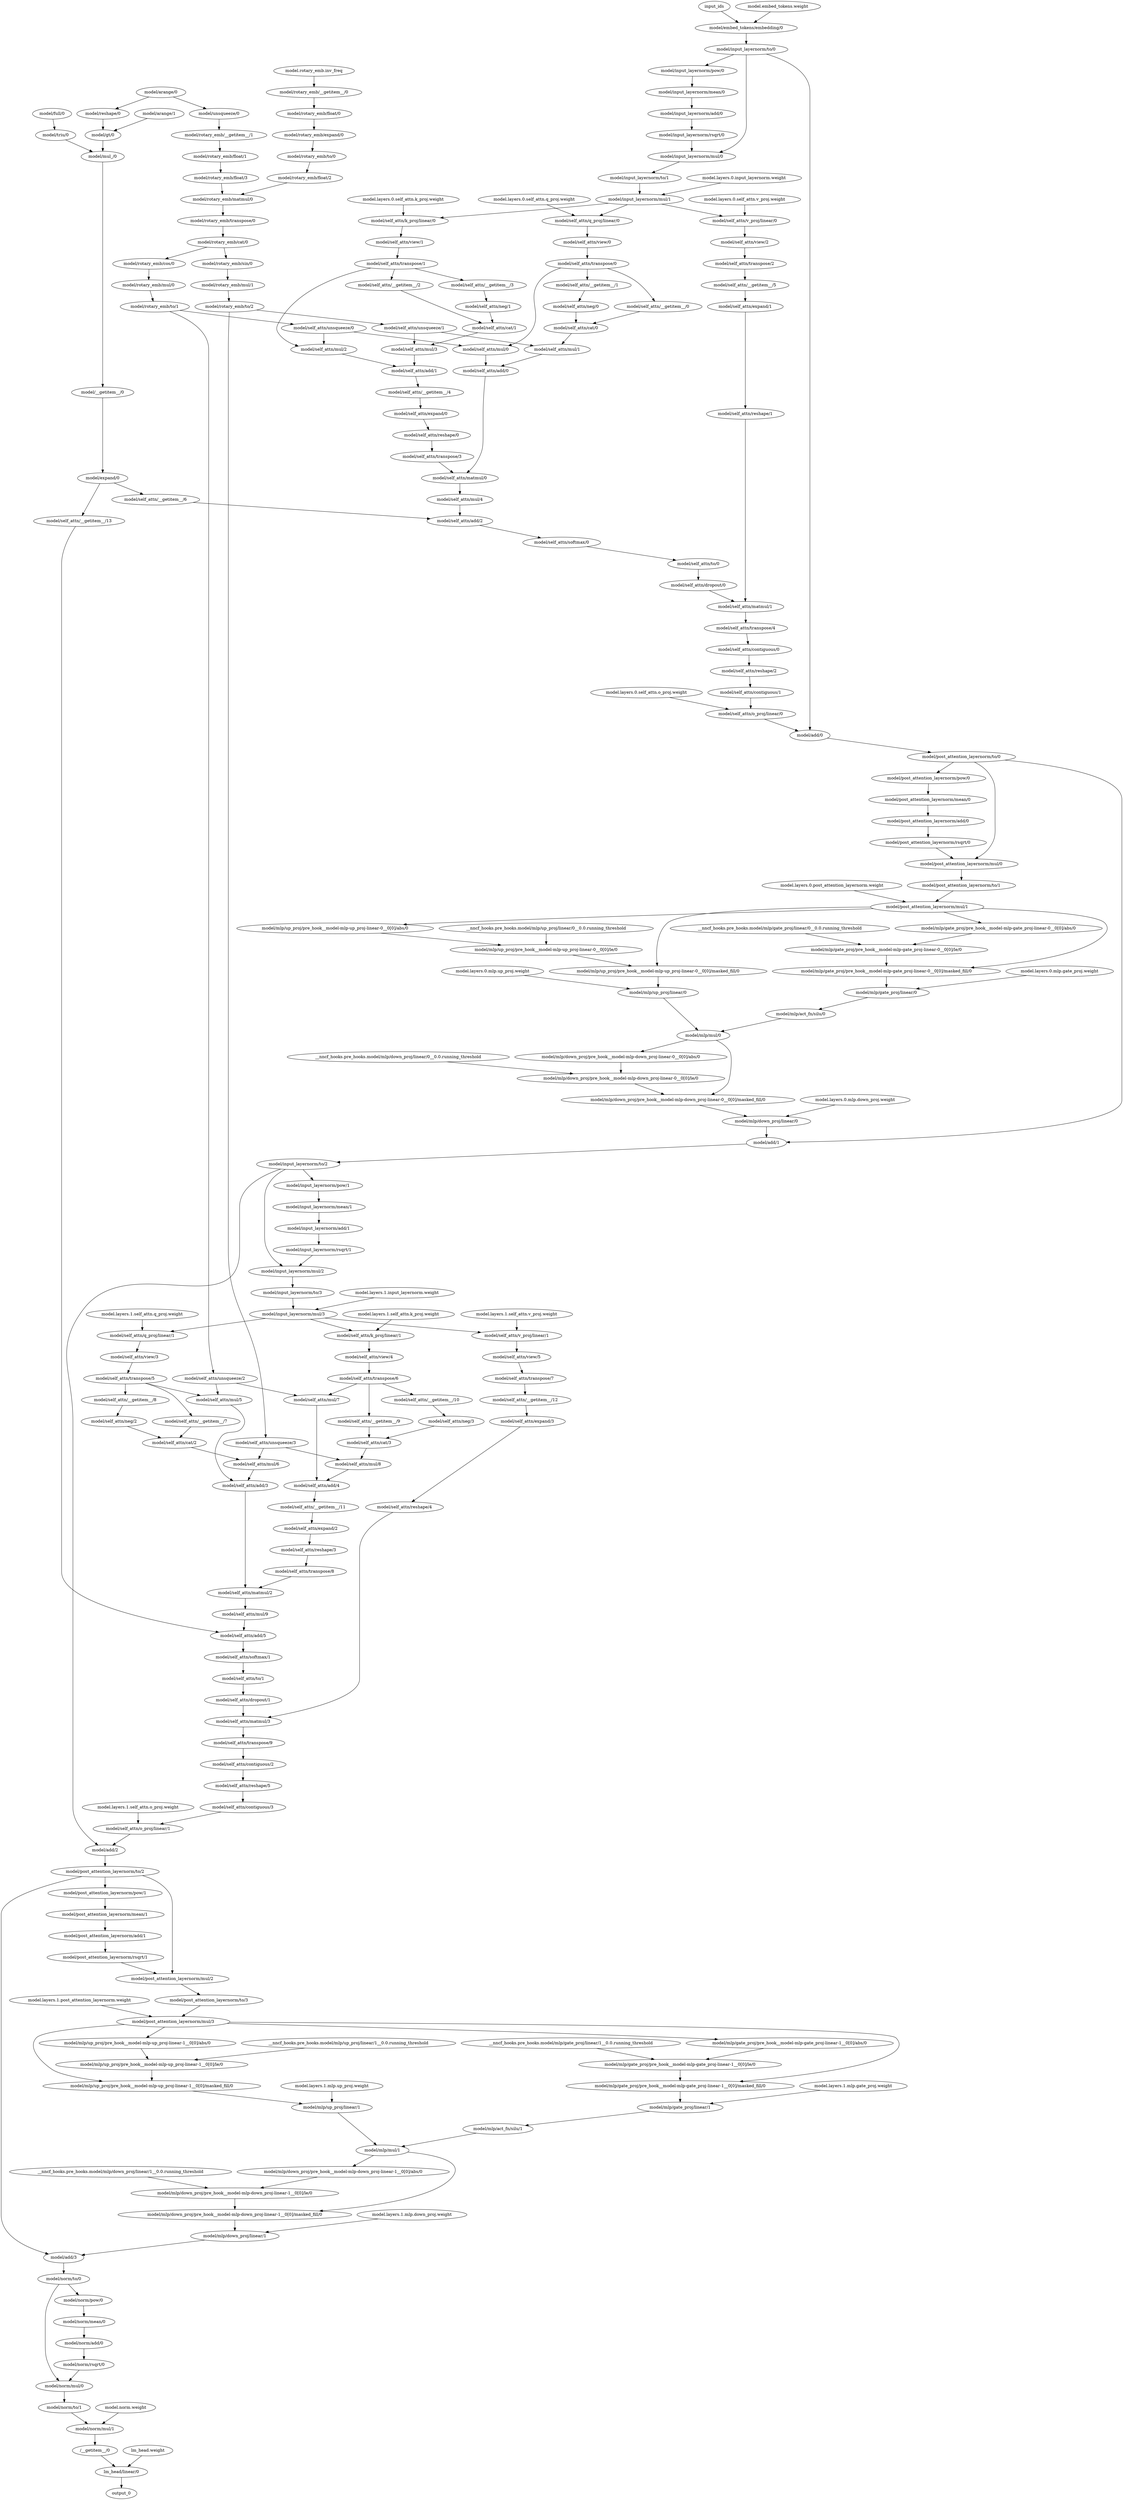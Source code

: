 strict digraph {
input_ids [id=0, type="nncf_model_input", metatype=PTInputNoopMetatype];
"model.embed_tokens.weight" [id=1, type="nncf_model_const", metatype=PTConstNoopMetatype];
"model/embed_tokens/embedding/0" [id=2, type=embedding, metatype=PTEmbeddingMetatype];
"model/arange/0" [id=3, type=arange, metatype=UnknownMetatype];
"model/unsqueeze/0" [id=4, type=unsqueeze, metatype=PTReshapeMetatype];
"model/full/0" [id=5, type=full, metatype=UnknownMetatype];
"model/triu/0" [id=6, type=triu, metatype=UnknownMetatype];
"model/arange/1" [id=7, type=arange, metatype=UnknownMetatype];
"model/reshape/0" [id=8, type=reshape, metatype=PTReshapeMetatype];
"model/gt/0" [id=9, type=gt, metatype=UnknownMetatype];
"model/mul_/0" [id=10, type="mul_", metatype=PTMulMetatype];
"model/__getitem__/0" [id=11, type="__getitem__", metatype=PTGatherMetatype];
"model/expand/0" [id=12, type=expand, metatype=PTExpandMetatype];
"model.rotary_emb.inv_freq" [id=13, type="nncf_model_const", metatype=PTConstNoopMetatype];
"model/rotary_emb/__getitem__/0" [id=14, type="__getitem__", metatype=PTGatherMetatype];
"model/rotary_emb/float/0" [id=15, type=float, metatype=UnknownMetatype];
"model/rotary_emb/expand/0" [id=16, type=expand, metatype=PTExpandMetatype];
"model/rotary_emb/to/0" [id=17, type=to, metatype=PTNoopMetatype];
"model/rotary_emb/__getitem__/1" [id=18, type="__getitem__", metatype=PTGatherMetatype];
"model/rotary_emb/float/1" [id=19, type=float, metatype=UnknownMetatype];
"model/rotary_emb/float/2" [id=20, type=float, metatype=UnknownMetatype];
"model/rotary_emb/float/3" [id=21, type=float, metatype=UnknownMetatype];
"model/rotary_emb/matmul/0" [id=22, type=matmul, metatype=PTMatMulMetatype];
"model/rotary_emb/transpose/0" [id=23, type=transpose, metatype=PTTransposeMetatype];
"model/rotary_emb/cat/0" [id=24, type=cat, metatype=PTCatMetatype];
"model/rotary_emb/cos/0" [id=25, type=cos, metatype=PTCosMetatype];
"model/rotary_emb/mul/0" [id=26, type=mul, metatype=PTMulMetatype];
"model/rotary_emb/sin/0" [id=27, type=sin, metatype=PTSinMetatype];
"model/rotary_emb/mul/1" [id=28, type=mul, metatype=PTMulMetatype];
"model/rotary_emb/to/1" [id=29, type=to, metatype=PTNoopMetatype];
"model/rotary_emb/to/2" [id=30, type=to, metatype=PTNoopMetatype];
"model/input_layernorm/to/0" [id=31, type=to, metatype=PTNoopMetatype];
"model/input_layernorm/pow/0" [id=32, type=pow, metatype=PTPowerMetatype];
"model/input_layernorm/mean/0" [id=33, type=mean, metatype=PTMeanMetatype];
"model/input_layernorm/add/0" [id=34, type=add, metatype=PTAddMetatype];
"model/input_layernorm/rsqrt/0" [id=35, type=rsqrt, metatype=UnknownMetatype];
"model/input_layernorm/mul/0" [id=36, type=mul, metatype=PTMulMetatype];
"model/input_layernorm/to/1" [id=37, type=to, metatype=PTNoopMetatype];
"model.layers.0.input_layernorm.weight" [id=38, type="nncf_model_const", metatype=PTConstNoopMetatype];
"model/input_layernorm/mul/1" [id=39, type=mul, metatype=PTMulMetatype];
"model.layers.0.self_attn.q_proj.weight" [id=40, type="nncf_model_const", metatype=PTConstNoopMetatype];
"model/self_attn/q_proj/linear/0" [id=41, type=linear, metatype=PTLinearMetatype];
"model/self_attn/view/0" [id=42, type=view, metatype=PTReshapeMetatype];
"model/self_attn/transpose/0" [id=43, type=transpose, metatype=PTTransposeMetatype];
"model.layers.0.self_attn.k_proj.weight" [id=44, type="nncf_model_const", metatype=PTConstNoopMetatype];
"model/self_attn/k_proj/linear/0" [id=45, type=linear, metatype=PTLinearMetatype];
"model/self_attn/view/1" [id=46, type=view, metatype=PTReshapeMetatype];
"model/self_attn/transpose/1" [id=47, type=transpose, metatype=PTTransposeMetatype];
"model.layers.0.self_attn.v_proj.weight" [id=48, type="nncf_model_const", metatype=PTConstNoopMetatype];
"model/self_attn/v_proj/linear/0" [id=49, type=linear, metatype=PTLinearMetatype];
"model/self_attn/view/2" [id=50, type=view, metatype=PTReshapeMetatype];
"model/self_attn/transpose/2" [id=51, type=transpose, metatype=PTTransposeMetatype];
"model/self_attn/unsqueeze/0" [id=52, type=unsqueeze, metatype=PTReshapeMetatype];
"model/self_attn/unsqueeze/1" [id=53, type=unsqueeze, metatype=PTReshapeMetatype];
"model/self_attn/mul/0" [id=54, type=mul, metatype=PTMulMetatype];
"model/self_attn/__getitem__/0" [id=55, type="__getitem__", metatype=PTGatherMetatype];
"model/self_attn/__getitem__/1" [id=56, type="__getitem__", metatype=PTGatherMetatype];
"model/self_attn/neg/0" [id=57, type=neg, metatype=PTNegativeMetatype];
"model/self_attn/cat/0" [id=58, type=cat, metatype=PTCatMetatype];
"model/self_attn/mul/1" [id=59, type=mul, metatype=PTMulMetatype];
"model/self_attn/add/0" [id=60, type=add, metatype=PTAddMetatype];
"model/self_attn/mul/2" [id=61, type=mul, metatype=PTMulMetatype];
"model/self_attn/__getitem__/2" [id=62, type="__getitem__", metatype=PTGatherMetatype];
"model/self_attn/__getitem__/3" [id=63, type="__getitem__", metatype=PTGatherMetatype];
"model/self_attn/neg/1" [id=64, type=neg, metatype=PTNegativeMetatype];
"model/self_attn/cat/1" [id=65, type=cat, metatype=PTCatMetatype];
"model/self_attn/mul/3" [id=66, type=mul, metatype=PTMulMetatype];
"model/self_attn/add/1" [id=67, type=add, metatype=PTAddMetatype];
"model/self_attn/__getitem__/4" [id=68, type="__getitem__", metatype=PTGatherMetatype];
"model/self_attn/expand/0" [id=69, type=expand, metatype=PTExpandMetatype];
"model/self_attn/reshape/0" [id=70, type=reshape, metatype=PTReshapeMetatype];
"model/self_attn/__getitem__/5" [id=71, type="__getitem__", metatype=PTGatherMetatype];
"model/self_attn/expand/1" [id=72, type=expand, metatype=PTExpandMetatype];
"model/self_attn/reshape/1" [id=73, type=reshape, metatype=PTReshapeMetatype];
"model/self_attn/transpose/3" [id=74, type=transpose, metatype=PTTransposeMetatype];
"model/self_attn/matmul/0" [id=75, type=matmul, metatype=PTMatMulMetatype];
"model/self_attn/mul/4" [id=76, type=mul, metatype=PTMulMetatype];
"model/self_attn/__getitem__/6" [id=77, type="__getitem__", metatype=PTGatherMetatype];
"model/self_attn/add/2" [id=78, type=add, metatype=PTAddMetatype];
"model/self_attn/softmax/0" [id=79, type=softmax, metatype=PTSoftmaxMetatype];
"model/self_attn/to/0" [id=80, type=to, metatype=PTNoopMetatype];
"model/self_attn/dropout/0" [id=81, type=dropout, metatype=PTDropoutMetatype];
"model/self_attn/matmul/1" [id=82, type=matmul, metatype=PTMatMulMetatype];
"model/self_attn/transpose/4" [id=83, type=transpose, metatype=PTTransposeMetatype];
"model/self_attn/contiguous/0" [id=84, type=contiguous, metatype=PTNoopMetatype];
"model/self_attn/reshape/2" [id=85, type=reshape, metatype=PTReshapeMetatype];
"model/self_attn/contiguous/1" [id=86, type=contiguous, metatype=PTNoopMetatype];
"model.layers.0.self_attn.o_proj.weight" [id=87, type="nncf_model_const", metatype=PTConstNoopMetatype];
"model/self_attn/o_proj/linear/0" [id=88, type=linear, metatype=PTLinearMetatype];
"model/add/0" [id=89, type=add, metatype=PTAddMetatype];
"model/post_attention_layernorm/to/0" [id=90, type=to, metatype=PTNoopMetatype];
"model/post_attention_layernorm/pow/0" [id=91, type=pow, metatype=PTPowerMetatype];
"model/post_attention_layernorm/mean/0" [id=92, type=mean, metatype=PTMeanMetatype];
"model/post_attention_layernorm/add/0" [id=93, type=add, metatype=PTAddMetatype];
"model/post_attention_layernorm/rsqrt/0" [id=94, type=rsqrt, metatype=UnknownMetatype];
"model/post_attention_layernorm/mul/0" [id=95, type=mul, metatype=PTMulMetatype];
"model/post_attention_layernorm/to/1" [id=96, type=to, metatype=PTNoopMetatype];
"model.layers.0.post_attention_layernorm.weight" [id=97, type="nncf_model_const", metatype=PTConstNoopMetatype];
"model/post_attention_layernorm/mul/1" [id=98, type=mul, metatype=PTMulMetatype];
"model.layers.0.mlp.gate_proj.weight" [id=99, type="nncf_model_const", metatype=PTConstNoopMetatype];
"model/mlp/gate_proj/pre_hook__model-mlp-gate_proj-linear-0__0[0]/abs/0" [id=100, type=abs, metatype=PTAbsMetatype];
"__nncf_hooks.pre_hooks.model/mlp/gate_proj/linear/0__0.0.running_threshold" [id=101, type="nncf_model_const", metatype=PTConstNoopMetatype];
"model/mlp/gate_proj/pre_hook__model-mlp-gate_proj-linear-0__0[0]/le/0" [id=102, type=le, metatype=UnknownMetatype];
"model/mlp/gate_proj/pre_hook__model-mlp-gate_proj-linear-0__0[0]/masked_fill/0" [id=103, type="masked_fill", metatype=PTScatterMetatype];
"model/mlp/gate_proj/linear/0" [id=104, type=linear, metatype=PTLinearMetatype];
"model/mlp/act_fn/silu/0" [id=105, type=silu, metatype=PTSILUMetatype];
"model.layers.0.mlp.up_proj.weight" [id=106, type="nncf_model_const", metatype=PTConstNoopMetatype];
"model/mlp/up_proj/pre_hook__model-mlp-up_proj-linear-0__0[0]/abs/0" [id=107, type=abs, metatype=PTAbsMetatype];
"__nncf_hooks.pre_hooks.model/mlp/up_proj/linear/0__0.0.running_threshold" [id=108, type="nncf_model_const", metatype=PTConstNoopMetatype];
"model/mlp/up_proj/pre_hook__model-mlp-up_proj-linear-0__0[0]/le/0" [id=109, type=le, metatype=UnknownMetatype];
"model/mlp/up_proj/pre_hook__model-mlp-up_proj-linear-0__0[0]/masked_fill/0" [id=110, type="masked_fill", metatype=PTScatterMetatype];
"model/mlp/up_proj/linear/0" [id=111, type=linear, metatype=PTLinearMetatype];
"model/mlp/mul/0" [id=112, type=mul, metatype=PTMulMetatype];
"model.layers.0.mlp.down_proj.weight" [id=113, type="nncf_model_const", metatype=PTConstNoopMetatype];
"model/mlp/down_proj/pre_hook__model-mlp-down_proj-linear-0__0[0]/abs/0" [id=114, type=abs, metatype=PTAbsMetatype];
"__nncf_hooks.pre_hooks.model/mlp/down_proj/linear/0__0.0.running_threshold" [id=115, type="nncf_model_const", metatype=PTConstNoopMetatype];
"model/mlp/down_proj/pre_hook__model-mlp-down_proj-linear-0__0[0]/le/0" [id=116, type=le, metatype=UnknownMetatype];
"model/mlp/down_proj/pre_hook__model-mlp-down_proj-linear-0__0[0]/masked_fill/0" [id=117, type="masked_fill", metatype=PTScatterMetatype];
"model/mlp/down_proj/linear/0" [id=118, type=linear, metatype=PTLinearMetatype];
"model/add/1" [id=119, type=add, metatype=PTAddMetatype];
"model/input_layernorm/to/2" [id=120, type=to, metatype=PTNoopMetatype];
"model/input_layernorm/pow/1" [id=121, type=pow, metatype=PTPowerMetatype];
"model/input_layernorm/mean/1" [id=122, type=mean, metatype=PTMeanMetatype];
"model/input_layernorm/add/1" [id=123, type=add, metatype=PTAddMetatype];
"model/input_layernorm/rsqrt/1" [id=124, type=rsqrt, metatype=UnknownMetatype];
"model/input_layernorm/mul/2" [id=125, type=mul, metatype=PTMulMetatype];
"model/input_layernorm/to/3" [id=126, type=to, metatype=PTNoopMetatype];
"model.layers.1.input_layernorm.weight" [id=127, type="nncf_model_const", metatype=PTConstNoopMetatype];
"model/input_layernorm/mul/3" [id=128, type=mul, metatype=PTMulMetatype];
"model.layers.1.self_attn.q_proj.weight" [id=129, type="nncf_model_const", metatype=PTConstNoopMetatype];
"model/self_attn/q_proj/linear/1" [id=130, type=linear, metatype=PTLinearMetatype];
"model/self_attn/view/3" [id=131, type=view, metatype=PTReshapeMetatype];
"model/self_attn/transpose/5" [id=132, type=transpose, metatype=PTTransposeMetatype];
"model.layers.1.self_attn.k_proj.weight" [id=133, type="nncf_model_const", metatype=PTConstNoopMetatype];
"model/self_attn/k_proj/linear/1" [id=134, type=linear, metatype=PTLinearMetatype];
"model/self_attn/view/4" [id=135, type=view, metatype=PTReshapeMetatype];
"model/self_attn/transpose/6" [id=136, type=transpose, metatype=PTTransposeMetatype];
"model.layers.1.self_attn.v_proj.weight" [id=137, type="nncf_model_const", metatype=PTConstNoopMetatype];
"model/self_attn/v_proj/linear/1" [id=138, type=linear, metatype=PTLinearMetatype];
"model/self_attn/view/5" [id=139, type=view, metatype=PTReshapeMetatype];
"model/self_attn/transpose/7" [id=140, type=transpose, metatype=PTTransposeMetatype];
"model/self_attn/unsqueeze/2" [id=141, type=unsqueeze, metatype=PTReshapeMetatype];
"model/self_attn/unsqueeze/3" [id=142, type=unsqueeze, metatype=PTReshapeMetatype];
"model/self_attn/mul/5" [id=143, type=mul, metatype=PTMulMetatype];
"model/self_attn/__getitem__/7" [id=144, type="__getitem__", metatype=PTGatherMetatype];
"model/self_attn/__getitem__/8" [id=145, type="__getitem__", metatype=PTGatherMetatype];
"model/self_attn/neg/2" [id=146, type=neg, metatype=PTNegativeMetatype];
"model/self_attn/cat/2" [id=147, type=cat, metatype=PTCatMetatype];
"model/self_attn/mul/6" [id=148, type=mul, metatype=PTMulMetatype];
"model/self_attn/add/3" [id=149, type=add, metatype=PTAddMetatype];
"model/self_attn/mul/7" [id=150, type=mul, metatype=PTMulMetatype];
"model/self_attn/__getitem__/9" [id=151, type="__getitem__", metatype=PTGatherMetatype];
"model/self_attn/__getitem__/10" [id=152, type="__getitem__", metatype=PTGatherMetatype];
"model/self_attn/neg/3" [id=153, type=neg, metatype=PTNegativeMetatype];
"model/self_attn/cat/3" [id=154, type=cat, metatype=PTCatMetatype];
"model/self_attn/mul/8" [id=155, type=mul, metatype=PTMulMetatype];
"model/self_attn/add/4" [id=156, type=add, metatype=PTAddMetatype];
"model/self_attn/__getitem__/11" [id=157, type="__getitem__", metatype=PTGatherMetatype];
"model/self_attn/expand/2" [id=158, type=expand, metatype=PTExpandMetatype];
"model/self_attn/reshape/3" [id=159, type=reshape, metatype=PTReshapeMetatype];
"model/self_attn/__getitem__/12" [id=160, type="__getitem__", metatype=PTGatherMetatype];
"model/self_attn/expand/3" [id=161, type=expand, metatype=PTExpandMetatype];
"model/self_attn/reshape/4" [id=162, type=reshape, metatype=PTReshapeMetatype];
"model/self_attn/transpose/8" [id=163, type=transpose, metatype=PTTransposeMetatype];
"model/self_attn/matmul/2" [id=164, type=matmul, metatype=PTMatMulMetatype];
"model/self_attn/mul/9" [id=165, type=mul, metatype=PTMulMetatype];
"model/self_attn/__getitem__/13" [id=166, type="__getitem__", metatype=PTGatherMetatype];
"model/self_attn/add/5" [id=167, type=add, metatype=PTAddMetatype];
"model/self_attn/softmax/1" [id=168, type=softmax, metatype=PTSoftmaxMetatype];
"model/self_attn/to/1" [id=169, type=to, metatype=PTNoopMetatype];
"model/self_attn/dropout/1" [id=170, type=dropout, metatype=PTDropoutMetatype];
"model/self_attn/matmul/3" [id=171, type=matmul, metatype=PTMatMulMetatype];
"model/self_attn/transpose/9" [id=172, type=transpose, metatype=PTTransposeMetatype];
"model/self_attn/contiguous/2" [id=173, type=contiguous, metatype=PTNoopMetatype];
"model/self_attn/reshape/5" [id=174, type=reshape, metatype=PTReshapeMetatype];
"model/self_attn/contiguous/3" [id=175, type=contiguous, metatype=PTNoopMetatype];
"model.layers.1.self_attn.o_proj.weight" [id=176, type="nncf_model_const", metatype=PTConstNoopMetatype];
"model/self_attn/o_proj/linear/1" [id=177, type=linear, metatype=PTLinearMetatype];
"model/add/2" [id=178, type=add, metatype=PTAddMetatype];
"model/post_attention_layernorm/to/2" [id=179, type=to, metatype=PTNoopMetatype];
"model/post_attention_layernorm/pow/1" [id=180, type=pow, metatype=PTPowerMetatype];
"model/post_attention_layernorm/mean/1" [id=181, type=mean, metatype=PTMeanMetatype];
"model/post_attention_layernorm/add/1" [id=182, type=add, metatype=PTAddMetatype];
"model/post_attention_layernorm/rsqrt/1" [id=183, type=rsqrt, metatype=UnknownMetatype];
"model/post_attention_layernorm/mul/2" [id=184, type=mul, metatype=PTMulMetatype];
"model/post_attention_layernorm/to/3" [id=185, type=to, metatype=PTNoopMetatype];
"model.layers.1.post_attention_layernorm.weight" [id=186, type="nncf_model_const", metatype=PTConstNoopMetatype];
"model/post_attention_layernorm/mul/3" [id=187, type=mul, metatype=PTMulMetatype];
"model.layers.1.mlp.gate_proj.weight" [id=188, type="nncf_model_const", metatype=PTConstNoopMetatype];
"model/mlp/gate_proj/pre_hook__model-mlp-gate_proj-linear-1__0[0]/abs/0" [id=189, type=abs, metatype=PTAbsMetatype];
"__nncf_hooks.pre_hooks.model/mlp/gate_proj/linear/1__0.0.running_threshold" [id=190, type="nncf_model_const", metatype=PTConstNoopMetatype];
"model/mlp/gate_proj/pre_hook__model-mlp-gate_proj-linear-1__0[0]/le/0" [id=191, type=le, metatype=UnknownMetatype];
"model/mlp/gate_proj/pre_hook__model-mlp-gate_proj-linear-1__0[0]/masked_fill/0" [id=192, type="masked_fill", metatype=PTScatterMetatype];
"model/mlp/gate_proj/linear/1" [id=193, type=linear, metatype=PTLinearMetatype];
"model/mlp/act_fn/silu/1" [id=194, type=silu, metatype=PTSILUMetatype];
"model.layers.1.mlp.up_proj.weight" [id=195, type="nncf_model_const", metatype=PTConstNoopMetatype];
"model/mlp/up_proj/pre_hook__model-mlp-up_proj-linear-1__0[0]/abs/0" [id=196, type=abs, metatype=PTAbsMetatype];
"__nncf_hooks.pre_hooks.model/mlp/up_proj/linear/1__0.0.running_threshold" [id=197, type="nncf_model_const", metatype=PTConstNoopMetatype];
"model/mlp/up_proj/pre_hook__model-mlp-up_proj-linear-1__0[0]/le/0" [id=198, type=le, metatype=UnknownMetatype];
"model/mlp/up_proj/pre_hook__model-mlp-up_proj-linear-1__0[0]/masked_fill/0" [id=199, type="masked_fill", metatype=PTScatterMetatype];
"model/mlp/up_proj/linear/1" [id=200, type=linear, metatype=PTLinearMetatype];
"model/mlp/mul/1" [id=201, type=mul, metatype=PTMulMetatype];
"model.layers.1.mlp.down_proj.weight" [id=202, type="nncf_model_const", metatype=PTConstNoopMetatype];
"model/mlp/down_proj/pre_hook__model-mlp-down_proj-linear-1__0[0]/abs/0" [id=203, type=abs, metatype=PTAbsMetatype];
"__nncf_hooks.pre_hooks.model/mlp/down_proj/linear/1__0.0.running_threshold" [id=204, type="nncf_model_const", metatype=PTConstNoopMetatype];
"model/mlp/down_proj/pre_hook__model-mlp-down_proj-linear-1__0[0]/le/0" [id=205, type=le, metatype=UnknownMetatype];
"model/mlp/down_proj/pre_hook__model-mlp-down_proj-linear-1__0[0]/masked_fill/0" [id=206, type="masked_fill", metatype=PTScatterMetatype];
"model/mlp/down_proj/linear/1" [id=207, type=linear, metatype=PTLinearMetatype];
"model/add/3" [id=208, type=add, metatype=PTAddMetatype];
"model/norm/to/0" [id=209, type=to, metatype=PTNoopMetatype];
"model/norm/pow/0" [id=210, type=pow, metatype=PTPowerMetatype];
"model/norm/mean/0" [id=211, type=mean, metatype=PTMeanMetatype];
"model/norm/add/0" [id=212, type=add, metatype=PTAddMetatype];
"model/norm/rsqrt/0" [id=213, type=rsqrt, metatype=UnknownMetatype];
"model/norm/mul/0" [id=214, type=mul, metatype=PTMulMetatype];
"model/norm/to/1" [id=215, type=to, metatype=PTNoopMetatype];
"model.norm.weight" [id=216, type="nncf_model_const", metatype=PTConstNoopMetatype];
"model/norm/mul/1" [id=217, type=mul, metatype=PTMulMetatype];
"/__getitem__/0" [id=218, type="__getitem__", metatype=PTGatherMetatype];
"lm_head.weight" [id=219, type="nncf_model_const", metatype=PTConstNoopMetatype];
"lm_head/linear/0" [id=220, type=linear, metatype=PTLinearMetatype];
output_0 [id=221, type="nncf_model_output", metatype=PTOutputNoopMetatype];
input_ids -> "model/embed_tokens/embedding/0" [dtype=int, shape="(2, 8)", out_port_id=0, in_port_id=0];
"model.embed_tokens.weight" -> "model/embed_tokens/embedding/0" [dtype=float, shape="(32, 8)", out_port_id=0, in_port_id=1];
"model/embed_tokens/embedding/0" -> "model/input_layernorm/to/0" [dtype=float, shape="(2, 8, 8)", out_port_id=0, in_port_id=0];
"model/arange/0" -> "model/unsqueeze/0" [dtype=int, shape="(8,)", out_port_id=0, in_port_id=0];
"model/arange/0" -> "model/reshape/0" [dtype=int, shape="(8,)", out_port_id=0, in_port_id=0];
"model/unsqueeze/0" -> "model/rotary_emb/__getitem__/1" [dtype=int, shape="(1, 8)", out_port_id=0, in_port_id=0];
"model/full/0" -> "model/triu/0" [dtype=float, shape="(8, 9)", out_port_id=0, in_port_id=0];
"model/triu/0" -> "model/mul_/0" [dtype=float, shape="(8, 9)", out_port_id=0, in_port_id=0];
"model/arange/1" -> "model/gt/0" [dtype=int, shape="(9,)", out_port_id=0, in_port_id=0];
"model/reshape/0" -> "model/gt/0" [dtype=int, shape="(8, 1)", out_port_id=0, in_port_id=1];
"model/gt/0" -> "model/mul_/0" [dtype=int, shape="(8, 9)", out_port_id=0, in_port_id=1];
"model/mul_/0" -> "model/__getitem__/0" [dtype=float, shape="(8, 9)", out_port_id=0, in_port_id=0];
"model/__getitem__/0" -> "model/expand/0" [dtype=float, shape="(1, 1, 8, 9)", out_port_id=0, in_port_id=0];
"model/expand/0" -> "model/self_attn/__getitem__/6" [dtype=float, shape="(2, 1, 8, 9)", out_port_id=0, in_port_id=0];
"model/expand/0" -> "model/self_attn/__getitem__/13" [dtype=float, shape="(2, 1, 8, 9)", out_port_id=0, in_port_id=0];
"model.rotary_emb.inv_freq" -> "model/rotary_emb/__getitem__/0" [dtype=float, shape="(2,)", out_port_id=0, in_port_id=0];
"model/rotary_emb/__getitem__/0" -> "model/rotary_emb/float/0" [dtype=float, shape="(1, 2, 1)", out_port_id=0, in_port_id=0];
"model/rotary_emb/float/0" -> "model/rotary_emb/expand/0" [dtype=float, shape="(1, 2, 1)", out_port_id=0, in_port_id=0];
"model/rotary_emb/expand/0" -> "model/rotary_emb/to/0" [dtype=float, shape="(1, 2, 1)", out_port_id=0, in_port_id=0];
"model/rotary_emb/to/0" -> "model/rotary_emb/float/2" [dtype=float, shape="(1, 2, 1)", out_port_id=0, in_port_id=0];
"model/rotary_emb/__getitem__/1" -> "model/rotary_emb/float/1" [dtype=int, shape="(1, 1, 8)", out_port_id=0, in_port_id=0];
"model/rotary_emb/float/1" -> "model/rotary_emb/float/3" [dtype=float, shape="(1, 1, 8)", out_port_id=0, in_port_id=0];
"model/rotary_emb/float/2" -> "model/rotary_emb/matmul/0" [dtype=float, shape="(1, 2, 1)", out_port_id=0, in_port_id=0];
"model/rotary_emb/float/3" -> "model/rotary_emb/matmul/0" [dtype=float, shape="(1, 1, 8)", out_port_id=0, in_port_id=1];
"model/rotary_emb/matmul/0" -> "model/rotary_emb/transpose/0" [dtype=float, shape="(1, 2, 8)", out_port_id=0, in_port_id=0];
"model/rotary_emb/transpose/0" -> "model/rotary_emb/cat/0" [dtype=float, shape="(1, 8, 2)", out_port_id=0, in_port_id=0, parallel_input_port_ids="[1]"];
"model/rotary_emb/cat/0" -> "model/rotary_emb/cos/0" [dtype=float, shape="(1, 8, 4)", out_port_id=0, in_port_id=0];
"model/rotary_emb/cat/0" -> "model/rotary_emb/sin/0" [dtype=float, shape="(1, 8, 4)", out_port_id=0, in_port_id=0];
"model/rotary_emb/cos/0" -> "model/rotary_emb/mul/0" [dtype=float, shape="(1, 8, 4)", out_port_id=0, in_port_id=0];
"model/rotary_emb/mul/0" -> "model/rotary_emb/to/1" [dtype=float, shape="(1, 8, 4)", out_port_id=0, in_port_id=0];
"model/rotary_emb/sin/0" -> "model/rotary_emb/mul/1" [dtype=float, shape="(1, 8, 4)", out_port_id=0, in_port_id=0];
"model/rotary_emb/mul/1" -> "model/rotary_emb/to/2" [dtype=float, shape="(1, 8, 4)", out_port_id=0, in_port_id=0];
"model/rotary_emb/to/1" -> "model/self_attn/unsqueeze/0" [dtype=float, shape="(1, 8, 4)", out_port_id=0, in_port_id=0];
"model/rotary_emb/to/1" -> "model/self_attn/unsqueeze/2" [dtype=float, shape="(1, 8, 4)", out_port_id=0, in_port_id=0];
"model/rotary_emb/to/2" -> "model/self_attn/unsqueeze/1" [dtype=float, shape="(1, 8, 4)", out_port_id=0, in_port_id=0];
"model/rotary_emb/to/2" -> "model/self_attn/unsqueeze/3" [dtype=float, shape="(1, 8, 4)", out_port_id=0, in_port_id=0];
"model/input_layernorm/to/0" -> "model/input_layernorm/pow/0" [dtype=float, shape="(2, 8, 8)", out_port_id=0, in_port_id=0];
"model/input_layernorm/to/0" -> "model/input_layernorm/mul/0" [dtype=float, shape="(2, 8, 8)", out_port_id=0, in_port_id=0];
"model/input_layernorm/to/0" -> "model/add/0" [dtype=float, shape="(2, 8, 8)", out_port_id=0, in_port_id=0];
"model/input_layernorm/pow/0" -> "model/input_layernorm/mean/0" [dtype=float, shape="(2, 8, 8)", out_port_id=0, in_port_id=0];
"model/input_layernorm/mean/0" -> "model/input_layernorm/add/0" [dtype=float, shape="(2, 8, 1)", out_port_id=0, in_port_id=0];
"model/input_layernorm/add/0" -> "model/input_layernorm/rsqrt/0" [dtype=float, shape="(2, 8, 1)", out_port_id=0, in_port_id=0];
"model/input_layernorm/rsqrt/0" -> "model/input_layernorm/mul/0" [dtype=float, shape="(2, 8, 1)", out_port_id=0, in_port_id=1];
"model/input_layernorm/mul/0" -> "model/input_layernorm/to/1" [dtype=float, shape="(2, 8, 8)", out_port_id=0, in_port_id=0];
"model/input_layernorm/to/1" -> "model/input_layernorm/mul/1" [dtype=float, shape="(2, 8, 8)", out_port_id=0, in_port_id=1];
"model.layers.0.input_layernorm.weight" -> "model/input_layernorm/mul/1" [dtype=float, shape="(8,)", out_port_id=0, in_port_id=0];
"model/input_layernorm/mul/1" -> "model/self_attn/q_proj/linear/0" [dtype=float, shape="(2, 8, 8)", out_port_id=0, in_port_id=0];
"model/input_layernorm/mul/1" -> "model/self_attn/k_proj/linear/0" [dtype=float, shape="(2, 8, 8)", out_port_id=0, in_port_id=0];
"model/input_layernorm/mul/1" -> "model/self_attn/v_proj/linear/0" [dtype=float, shape="(2, 8, 8)", out_port_id=0, in_port_id=0];
"model.layers.0.self_attn.q_proj.weight" -> "model/self_attn/q_proj/linear/0" [dtype=float, shape="(8, 8)", out_port_id=0, in_port_id=1];
"model/self_attn/q_proj/linear/0" -> "model/self_attn/view/0" [dtype=float, shape="(2, 8, 8)", out_port_id=0, in_port_id=0];
"model/self_attn/view/0" -> "model/self_attn/transpose/0" [dtype=float, shape="(2, 8, 2, 4)", out_port_id=0, in_port_id=0];
"model/self_attn/transpose/0" -> "model/self_attn/mul/0" [dtype=float, shape="(2, 2, 8, 4)", out_port_id=0, in_port_id=0];
"model/self_attn/transpose/0" -> "model/self_attn/__getitem__/0" [dtype=float, shape="(2, 2, 8, 4)", out_port_id=0, in_port_id=0];
"model/self_attn/transpose/0" -> "model/self_attn/__getitem__/1" [dtype=float, shape="(2, 2, 8, 4)", out_port_id=0, in_port_id=0];
"model.layers.0.self_attn.k_proj.weight" -> "model/self_attn/k_proj/linear/0" [dtype=float, shape="(4, 8)", out_port_id=0, in_port_id=1];
"model/self_attn/k_proj/linear/0" -> "model/self_attn/view/1" [dtype=float, shape="(2, 8, 4)", out_port_id=0, in_port_id=0];
"model/self_attn/view/1" -> "model/self_attn/transpose/1" [dtype=float, shape="(2, 8, 1, 4)", out_port_id=0, in_port_id=0];
"model/self_attn/transpose/1" -> "model/self_attn/mul/2" [dtype=float, shape="(2, 1, 8, 4)", out_port_id=0, in_port_id=0];
"model/self_attn/transpose/1" -> "model/self_attn/__getitem__/2" [dtype=float, shape="(2, 1, 8, 4)", out_port_id=0, in_port_id=0];
"model/self_attn/transpose/1" -> "model/self_attn/__getitem__/3" [dtype=float, shape="(2, 1, 8, 4)", out_port_id=0, in_port_id=0];
"model.layers.0.self_attn.v_proj.weight" -> "model/self_attn/v_proj/linear/0" [dtype=float, shape="(4, 8)", out_port_id=0, in_port_id=1];
"model/self_attn/v_proj/linear/0" -> "model/self_attn/view/2" [dtype=float, shape="(2, 8, 4)", out_port_id=0, in_port_id=0];
"model/self_attn/view/2" -> "model/self_attn/transpose/2" [dtype=float, shape="(2, 8, 1, 4)", out_port_id=0, in_port_id=0];
"model/self_attn/transpose/2" -> "model/self_attn/__getitem__/5" [dtype=float, shape="(2, 1, 8, 4)", out_port_id=0, in_port_id=0];
"model/self_attn/unsqueeze/0" -> "model/self_attn/mul/0" [dtype=float, shape="(1, 1, 8, 4)", out_port_id=0, in_port_id=1];
"model/self_attn/unsqueeze/0" -> "model/self_attn/mul/2" [dtype=float, shape="(1, 1, 8, 4)", out_port_id=0, in_port_id=1];
"model/self_attn/unsqueeze/1" -> "model/self_attn/mul/1" [dtype=float, shape="(1, 1, 8, 4)", out_port_id=0, in_port_id=1];
"model/self_attn/unsqueeze/1" -> "model/self_attn/mul/3" [dtype=float, shape="(1, 1, 8, 4)", out_port_id=0, in_port_id=1];
"model/self_attn/mul/0" -> "model/self_attn/add/0" [dtype=float, shape="(2, 2, 8, 4)", out_port_id=0, in_port_id=0];
"model/self_attn/__getitem__/0" -> "model/self_attn/cat/0" [dtype=float, shape="(2, 2, 8, 2)", out_port_id=0, in_port_id=1];
"model/self_attn/__getitem__/1" -> "model/self_attn/neg/0" [dtype=float, shape="(2, 2, 8, 2)", out_port_id=0, in_port_id=0];
"model/self_attn/neg/0" -> "model/self_attn/cat/0" [dtype=float, shape="(2, 2, 8, 2)", out_port_id=0, in_port_id=0];
"model/self_attn/cat/0" -> "model/self_attn/mul/1" [dtype=float, shape="(2, 2, 8, 4)", out_port_id=0, in_port_id=0];
"model/self_attn/mul/1" -> "model/self_attn/add/0" [dtype=float, shape="(2, 2, 8, 4)", out_port_id=0, in_port_id=1];
"model/self_attn/add/0" -> "model/self_attn/matmul/0" [dtype=float, shape="(2, 2, 8, 4)", out_port_id=0, in_port_id=0];
"model/self_attn/mul/2" -> "model/self_attn/add/1" [dtype=float, shape="(2, 1, 8, 4)", out_port_id=0, in_port_id=0];
"model/self_attn/__getitem__/2" -> "model/self_attn/cat/1" [dtype=float, shape="(2, 1, 8, 2)", out_port_id=0, in_port_id=1];
"model/self_attn/__getitem__/3" -> "model/self_attn/neg/1" [dtype=float, shape="(2, 1, 8, 2)", out_port_id=0, in_port_id=0];
"model/self_attn/neg/1" -> "model/self_attn/cat/1" [dtype=float, shape="(2, 1, 8, 2)", out_port_id=0, in_port_id=0];
"model/self_attn/cat/1" -> "model/self_attn/mul/3" [dtype=float, shape="(2, 1, 8, 4)", out_port_id=0, in_port_id=0];
"model/self_attn/mul/3" -> "model/self_attn/add/1" [dtype=float, shape="(2, 1, 8, 4)", out_port_id=0, in_port_id=1];
"model/self_attn/add/1" -> "model/self_attn/__getitem__/4" [dtype=float, shape="(2, 1, 8, 4)", out_port_id=0, in_port_id=0];
"model/self_attn/__getitem__/4" -> "model/self_attn/expand/0" [dtype=float, shape="(2, 1, 1, 8, 4)", out_port_id=0, in_port_id=0];
"model/self_attn/expand/0" -> "model/self_attn/reshape/0" [dtype=float, shape="(2, 1, 2, 8, 4)", out_port_id=0, in_port_id=0];
"model/self_attn/reshape/0" -> "model/self_attn/transpose/3" [dtype=float, shape="(2, 2, 8, 4)", out_port_id=0, in_port_id=0];
"model/self_attn/__getitem__/5" -> "model/self_attn/expand/1" [dtype=float, shape="(2, 1, 1, 8, 4)", out_port_id=0, in_port_id=0];
"model/self_attn/expand/1" -> "model/self_attn/reshape/1" [dtype=float, shape="(2, 1, 2, 8, 4)", out_port_id=0, in_port_id=0];
"model/self_attn/reshape/1" -> "model/self_attn/matmul/1" [dtype=float, shape="(2, 2, 8, 4)", out_port_id=0, in_port_id=1];
"model/self_attn/transpose/3" -> "model/self_attn/matmul/0" [dtype=float, shape="(2, 2, 4, 8)", out_port_id=0, in_port_id=1];
"model/self_attn/matmul/0" -> "model/self_attn/mul/4" [dtype=float, shape="(2, 2, 8, 8)", out_port_id=0, in_port_id=0];
"model/self_attn/mul/4" -> "model/self_attn/add/2" [dtype=float, shape="(2, 2, 8, 8)", out_port_id=0, in_port_id=0];
"model/self_attn/__getitem__/6" -> "model/self_attn/add/2" [dtype=float, shape="(2, 1, 8, 8)", out_port_id=0, in_port_id=1];
"model/self_attn/add/2" -> "model/self_attn/softmax/0" [dtype=float, shape="(2, 2, 8, 8)", out_port_id=0, in_port_id=0];
"model/self_attn/softmax/0" -> "model/self_attn/to/0" [dtype=float, shape="(2, 2, 8, 8)", out_port_id=0, in_port_id=0];
"model/self_attn/to/0" -> "model/self_attn/dropout/0" [dtype=float, shape="(2, 2, 8, 8)", out_port_id=0, in_port_id=0];
"model/self_attn/dropout/0" -> "model/self_attn/matmul/1" [dtype=float, shape="(2, 2, 8, 8)", out_port_id=0, in_port_id=0];
"model/self_attn/matmul/1" -> "model/self_attn/transpose/4" [dtype=float, shape="(2, 2, 8, 4)", out_port_id=0, in_port_id=0];
"model/self_attn/transpose/4" -> "model/self_attn/contiguous/0" [dtype=float, shape="(2, 8, 2, 4)", out_port_id=0, in_port_id=0];
"model/self_attn/contiguous/0" -> "model/self_attn/reshape/2" [dtype=float, shape="(2, 8, 2, 4)", out_port_id=0, in_port_id=0];
"model/self_attn/reshape/2" -> "model/self_attn/contiguous/1" [dtype=float, shape="(2, 8, 8)", out_port_id=0, in_port_id=0];
"model/self_attn/contiguous/1" -> "model/self_attn/o_proj/linear/0" [dtype=float, shape="(2, 8, 8)", out_port_id=0, in_port_id=0];
"model.layers.0.self_attn.o_proj.weight" -> "model/self_attn/o_proj/linear/0" [dtype=float, shape="(8, 8)", out_port_id=0, in_port_id=1];
"model/self_attn/o_proj/linear/0" -> "model/add/0" [dtype=float, shape="(2, 8, 8)", out_port_id=0, in_port_id=1];
"model/add/0" -> "model/post_attention_layernorm/to/0" [dtype=float, shape="(2, 8, 8)", out_port_id=0, in_port_id=0];
"model/post_attention_layernorm/to/0" -> "model/post_attention_layernorm/pow/0" [dtype=float, shape="(2, 8, 8)", out_port_id=0, in_port_id=0];
"model/post_attention_layernorm/to/0" -> "model/post_attention_layernorm/mul/0" [dtype=float, shape="(2, 8, 8)", out_port_id=0, in_port_id=0];
"model/post_attention_layernorm/to/0" -> "model/add/1" [dtype=float, shape="(2, 8, 8)", out_port_id=0, in_port_id=0];
"model/post_attention_layernorm/pow/0" -> "model/post_attention_layernorm/mean/0" [dtype=float, shape="(2, 8, 8)", out_port_id=0, in_port_id=0];
"model/post_attention_layernorm/mean/0" -> "model/post_attention_layernorm/add/0" [dtype=float, shape="(2, 8, 1)", out_port_id=0, in_port_id=0];
"model/post_attention_layernorm/add/0" -> "model/post_attention_layernorm/rsqrt/0" [dtype=float, shape="(2, 8, 1)", out_port_id=0, in_port_id=0];
"model/post_attention_layernorm/rsqrt/0" -> "model/post_attention_layernorm/mul/0" [dtype=float, shape="(2, 8, 1)", out_port_id=0, in_port_id=1];
"model/post_attention_layernorm/mul/0" -> "model/post_attention_layernorm/to/1" [dtype=float, shape="(2, 8, 8)", out_port_id=0, in_port_id=0];
"model/post_attention_layernorm/to/1" -> "model/post_attention_layernorm/mul/1" [dtype=float, shape="(2, 8, 8)", out_port_id=0, in_port_id=1];
"model.layers.0.post_attention_layernorm.weight" -> "model/post_attention_layernorm/mul/1" [dtype=float, shape="(8,)", out_port_id=0, in_port_id=0];
"model/post_attention_layernorm/mul/1" -> "model/mlp/gate_proj/pre_hook__model-mlp-gate_proj-linear-0__0[0]/abs/0" [dtype=float, shape="(2, 8, 8)", out_port_id=0, in_port_id=0];
"model/post_attention_layernorm/mul/1" -> "model/mlp/gate_proj/pre_hook__model-mlp-gate_proj-linear-0__0[0]/masked_fill/0" [dtype=float, shape="(2, 8, 8)", out_port_id=0, in_port_id=0];
"model/post_attention_layernorm/mul/1" -> "model/mlp/up_proj/pre_hook__model-mlp-up_proj-linear-0__0[0]/abs/0" [dtype=float, shape="(2, 8, 8)", out_port_id=0, in_port_id=0];
"model/post_attention_layernorm/mul/1" -> "model/mlp/up_proj/pre_hook__model-mlp-up_proj-linear-0__0[0]/masked_fill/0" [dtype=float, shape="(2, 8, 8)", out_port_id=0, in_port_id=0];
"model.layers.0.mlp.gate_proj.weight" -> "model/mlp/gate_proj/linear/0" [dtype=float, shape="(14, 8)", out_port_id=0, in_port_id=1];
"model/mlp/gate_proj/pre_hook__model-mlp-gate_proj-linear-0__0[0]/abs/0" -> "model/mlp/gate_proj/pre_hook__model-mlp-gate_proj-linear-0__0[0]/le/0" [dtype=float, shape="(2, 8, 8)", out_port_id=0, in_port_id=0];
"__nncf_hooks.pre_hooks.model/mlp/gate_proj/linear/0__0.0.running_threshold" -> "model/mlp/gate_proj/pre_hook__model-mlp-gate_proj-linear-0__0[0]/le/0" [dtype=float, shape="()", out_port_id=0, in_port_id=1];
"model/mlp/gate_proj/pre_hook__model-mlp-gate_proj-linear-0__0[0]/le/0" -> "model/mlp/gate_proj/pre_hook__model-mlp-gate_proj-linear-0__0[0]/masked_fill/0" [dtype=int, shape="(2, 8, 8)", out_port_id=0, in_port_id=1];
"model/mlp/gate_proj/pre_hook__model-mlp-gate_proj-linear-0__0[0]/masked_fill/0" -> "model/mlp/gate_proj/linear/0" [dtype=float, shape="(2, 8, 8)", out_port_id=0, in_port_id=0];
"model/mlp/gate_proj/linear/0" -> "model/mlp/act_fn/silu/0" [dtype=float, shape="(2, 8, 14)", out_port_id=0, in_port_id=0];
"model/mlp/act_fn/silu/0" -> "model/mlp/mul/0" [dtype=float, shape="(2, 8, 14)", out_port_id=0, in_port_id=0];
"model.layers.0.mlp.up_proj.weight" -> "model/mlp/up_proj/linear/0" [dtype=float, shape="(14, 8)", out_port_id=0, in_port_id=1];
"model/mlp/up_proj/pre_hook__model-mlp-up_proj-linear-0__0[0]/abs/0" -> "model/mlp/up_proj/pre_hook__model-mlp-up_proj-linear-0__0[0]/le/0" [dtype=float, shape="(2, 8, 8)", out_port_id=0, in_port_id=0];
"__nncf_hooks.pre_hooks.model/mlp/up_proj/linear/0__0.0.running_threshold" -> "model/mlp/up_proj/pre_hook__model-mlp-up_proj-linear-0__0[0]/le/0" [dtype=float, shape="()", out_port_id=0, in_port_id=1];
"model/mlp/up_proj/pre_hook__model-mlp-up_proj-linear-0__0[0]/le/0" -> "model/mlp/up_proj/pre_hook__model-mlp-up_proj-linear-0__0[0]/masked_fill/0" [dtype=int, shape="(2, 8, 8)", out_port_id=0, in_port_id=1];
"model/mlp/up_proj/pre_hook__model-mlp-up_proj-linear-0__0[0]/masked_fill/0" -> "model/mlp/up_proj/linear/0" [dtype=float, shape="(2, 8, 8)", out_port_id=0, in_port_id=0];
"model/mlp/up_proj/linear/0" -> "model/mlp/mul/0" [dtype=float, shape="(2, 8, 14)", out_port_id=0, in_port_id=1];
"model/mlp/mul/0" -> "model/mlp/down_proj/pre_hook__model-mlp-down_proj-linear-0__0[0]/abs/0" [dtype=float, shape="(2, 8, 14)", out_port_id=0, in_port_id=0];
"model/mlp/mul/0" -> "model/mlp/down_proj/pre_hook__model-mlp-down_proj-linear-0__0[0]/masked_fill/0" [dtype=float, shape="(2, 8, 14)", out_port_id=0, in_port_id=0];
"model.layers.0.mlp.down_proj.weight" -> "model/mlp/down_proj/linear/0" [dtype=float, shape="(8, 14)", out_port_id=0, in_port_id=1];
"model/mlp/down_proj/pre_hook__model-mlp-down_proj-linear-0__0[0]/abs/0" -> "model/mlp/down_proj/pre_hook__model-mlp-down_proj-linear-0__0[0]/le/0" [dtype=float, shape="(2, 8, 14)", out_port_id=0, in_port_id=0];
"__nncf_hooks.pre_hooks.model/mlp/down_proj/linear/0__0.0.running_threshold" -> "model/mlp/down_proj/pre_hook__model-mlp-down_proj-linear-0__0[0]/le/0" [dtype=float, shape="()", out_port_id=0, in_port_id=1];
"model/mlp/down_proj/pre_hook__model-mlp-down_proj-linear-0__0[0]/le/0" -> "model/mlp/down_proj/pre_hook__model-mlp-down_proj-linear-0__0[0]/masked_fill/0" [dtype=int, shape="(2, 8, 14)", out_port_id=0, in_port_id=1];
"model/mlp/down_proj/pre_hook__model-mlp-down_proj-linear-0__0[0]/masked_fill/0" -> "model/mlp/down_proj/linear/0" [dtype=float, shape="(2, 8, 14)", out_port_id=0, in_port_id=0];
"model/mlp/down_proj/linear/0" -> "model/add/1" [dtype=float, shape="(2, 8, 8)", out_port_id=0, in_port_id=1];
"model/add/1" -> "model/input_layernorm/to/2" [dtype=float, shape="(2, 8, 8)", out_port_id=0, in_port_id=0];
"model/input_layernorm/to/2" -> "model/input_layernorm/pow/1" [dtype=float, shape="(2, 8, 8)", out_port_id=0, in_port_id=0];
"model/input_layernorm/to/2" -> "model/input_layernorm/mul/2" [dtype=float, shape="(2, 8, 8)", out_port_id=0, in_port_id=0];
"model/input_layernorm/to/2" -> "model/add/2" [dtype=float, shape="(2, 8, 8)", out_port_id=0, in_port_id=0];
"model/input_layernorm/pow/1" -> "model/input_layernorm/mean/1" [dtype=float, shape="(2, 8, 8)", out_port_id=0, in_port_id=0];
"model/input_layernorm/mean/1" -> "model/input_layernorm/add/1" [dtype=float, shape="(2, 8, 1)", out_port_id=0, in_port_id=0];
"model/input_layernorm/add/1" -> "model/input_layernorm/rsqrt/1" [dtype=float, shape="(2, 8, 1)", out_port_id=0, in_port_id=0];
"model/input_layernorm/rsqrt/1" -> "model/input_layernorm/mul/2" [dtype=float, shape="(2, 8, 1)", out_port_id=0, in_port_id=1];
"model/input_layernorm/mul/2" -> "model/input_layernorm/to/3" [dtype=float, shape="(2, 8, 8)", out_port_id=0, in_port_id=0];
"model/input_layernorm/to/3" -> "model/input_layernorm/mul/3" [dtype=float, shape="(2, 8, 8)", out_port_id=0, in_port_id=1];
"model.layers.1.input_layernorm.weight" -> "model/input_layernorm/mul/3" [dtype=float, shape="(8,)", out_port_id=0, in_port_id=0];
"model/input_layernorm/mul/3" -> "model/self_attn/q_proj/linear/1" [dtype=float, shape="(2, 8, 8)", out_port_id=0, in_port_id=0];
"model/input_layernorm/mul/3" -> "model/self_attn/k_proj/linear/1" [dtype=float, shape="(2, 8, 8)", out_port_id=0, in_port_id=0];
"model/input_layernorm/mul/3" -> "model/self_attn/v_proj/linear/1" [dtype=float, shape="(2, 8, 8)", out_port_id=0, in_port_id=0];
"model.layers.1.self_attn.q_proj.weight" -> "model/self_attn/q_proj/linear/1" [dtype=float, shape="(8, 8)", out_port_id=0, in_port_id=1];
"model/self_attn/q_proj/linear/1" -> "model/self_attn/view/3" [dtype=float, shape="(2, 8, 8)", out_port_id=0, in_port_id=0];
"model/self_attn/view/3" -> "model/self_attn/transpose/5" [dtype=float, shape="(2, 8, 2, 4)", out_port_id=0, in_port_id=0];
"model/self_attn/transpose/5" -> "model/self_attn/mul/5" [dtype=float, shape="(2, 2, 8, 4)", out_port_id=0, in_port_id=0];
"model/self_attn/transpose/5" -> "model/self_attn/__getitem__/7" [dtype=float, shape="(2, 2, 8, 4)", out_port_id=0, in_port_id=0];
"model/self_attn/transpose/5" -> "model/self_attn/__getitem__/8" [dtype=float, shape="(2, 2, 8, 4)", out_port_id=0, in_port_id=0];
"model.layers.1.self_attn.k_proj.weight" -> "model/self_attn/k_proj/linear/1" [dtype=float, shape="(4, 8)", out_port_id=0, in_port_id=1];
"model/self_attn/k_proj/linear/1" -> "model/self_attn/view/4" [dtype=float, shape="(2, 8, 4)", out_port_id=0, in_port_id=0];
"model/self_attn/view/4" -> "model/self_attn/transpose/6" [dtype=float, shape="(2, 8, 1, 4)", out_port_id=0, in_port_id=0];
"model/self_attn/transpose/6" -> "model/self_attn/mul/7" [dtype=float, shape="(2, 1, 8, 4)", out_port_id=0, in_port_id=0];
"model/self_attn/transpose/6" -> "model/self_attn/__getitem__/9" [dtype=float, shape="(2, 1, 8, 4)", out_port_id=0, in_port_id=0];
"model/self_attn/transpose/6" -> "model/self_attn/__getitem__/10" [dtype=float, shape="(2, 1, 8, 4)", out_port_id=0, in_port_id=0];
"model.layers.1.self_attn.v_proj.weight" -> "model/self_attn/v_proj/linear/1" [dtype=float, shape="(4, 8)", out_port_id=0, in_port_id=1];
"model/self_attn/v_proj/linear/1" -> "model/self_attn/view/5" [dtype=float, shape="(2, 8, 4)", out_port_id=0, in_port_id=0];
"model/self_attn/view/5" -> "model/self_attn/transpose/7" [dtype=float, shape="(2, 8, 1, 4)", out_port_id=0, in_port_id=0];
"model/self_attn/transpose/7" -> "model/self_attn/__getitem__/12" [dtype=float, shape="(2, 1, 8, 4)", out_port_id=0, in_port_id=0];
"model/self_attn/unsqueeze/2" -> "model/self_attn/mul/5" [dtype=float, shape="(1, 1, 8, 4)", out_port_id=0, in_port_id=1];
"model/self_attn/unsqueeze/2" -> "model/self_attn/mul/7" [dtype=float, shape="(1, 1, 8, 4)", out_port_id=0, in_port_id=1];
"model/self_attn/unsqueeze/3" -> "model/self_attn/mul/6" [dtype=float, shape="(1, 1, 8, 4)", out_port_id=0, in_port_id=1];
"model/self_attn/unsqueeze/3" -> "model/self_attn/mul/8" [dtype=float, shape="(1, 1, 8, 4)", out_port_id=0, in_port_id=1];
"model/self_attn/mul/5" -> "model/self_attn/add/3" [dtype=float, shape="(2, 2, 8, 4)", out_port_id=0, in_port_id=0];
"model/self_attn/__getitem__/7" -> "model/self_attn/cat/2" [dtype=float, shape="(2, 2, 8, 2)", out_port_id=0, in_port_id=1];
"model/self_attn/__getitem__/8" -> "model/self_attn/neg/2" [dtype=float, shape="(2, 2, 8, 2)", out_port_id=0, in_port_id=0];
"model/self_attn/neg/2" -> "model/self_attn/cat/2" [dtype=float, shape="(2, 2, 8, 2)", out_port_id=0, in_port_id=0];
"model/self_attn/cat/2" -> "model/self_attn/mul/6" [dtype=float, shape="(2, 2, 8, 4)", out_port_id=0, in_port_id=0];
"model/self_attn/mul/6" -> "model/self_attn/add/3" [dtype=float, shape="(2, 2, 8, 4)", out_port_id=0, in_port_id=1];
"model/self_attn/add/3" -> "model/self_attn/matmul/2" [dtype=float, shape="(2, 2, 8, 4)", out_port_id=0, in_port_id=0];
"model/self_attn/mul/7" -> "model/self_attn/add/4" [dtype=float, shape="(2, 1, 8, 4)", out_port_id=0, in_port_id=0];
"model/self_attn/__getitem__/9" -> "model/self_attn/cat/3" [dtype=float, shape="(2, 1, 8, 2)", out_port_id=0, in_port_id=1];
"model/self_attn/__getitem__/10" -> "model/self_attn/neg/3" [dtype=float, shape="(2, 1, 8, 2)", out_port_id=0, in_port_id=0];
"model/self_attn/neg/3" -> "model/self_attn/cat/3" [dtype=float, shape="(2, 1, 8, 2)", out_port_id=0, in_port_id=0];
"model/self_attn/cat/3" -> "model/self_attn/mul/8" [dtype=float, shape="(2, 1, 8, 4)", out_port_id=0, in_port_id=0];
"model/self_attn/mul/8" -> "model/self_attn/add/4" [dtype=float, shape="(2, 1, 8, 4)", out_port_id=0, in_port_id=1];
"model/self_attn/add/4" -> "model/self_attn/__getitem__/11" [dtype=float, shape="(2, 1, 8, 4)", out_port_id=0, in_port_id=0];
"model/self_attn/__getitem__/11" -> "model/self_attn/expand/2" [dtype=float, shape="(2, 1, 1, 8, 4)", out_port_id=0, in_port_id=0];
"model/self_attn/expand/2" -> "model/self_attn/reshape/3" [dtype=float, shape="(2, 1, 2, 8, 4)", out_port_id=0, in_port_id=0];
"model/self_attn/reshape/3" -> "model/self_attn/transpose/8" [dtype=float, shape="(2, 2, 8, 4)", out_port_id=0, in_port_id=0];
"model/self_attn/__getitem__/12" -> "model/self_attn/expand/3" [dtype=float, shape="(2, 1, 1, 8, 4)", out_port_id=0, in_port_id=0];
"model/self_attn/expand/3" -> "model/self_attn/reshape/4" [dtype=float, shape="(2, 1, 2, 8, 4)", out_port_id=0, in_port_id=0];
"model/self_attn/reshape/4" -> "model/self_attn/matmul/3" [dtype=float, shape="(2, 2, 8, 4)", out_port_id=0, in_port_id=1];
"model/self_attn/transpose/8" -> "model/self_attn/matmul/2" [dtype=float, shape="(2, 2, 4, 8)", out_port_id=0, in_port_id=1];
"model/self_attn/matmul/2" -> "model/self_attn/mul/9" [dtype=float, shape="(2, 2, 8, 8)", out_port_id=0, in_port_id=0];
"model/self_attn/mul/9" -> "model/self_attn/add/5" [dtype=float, shape="(2, 2, 8, 8)", out_port_id=0, in_port_id=0];
"model/self_attn/__getitem__/13" -> "model/self_attn/add/5" [dtype=float, shape="(2, 1, 8, 8)", out_port_id=0, in_port_id=1];
"model/self_attn/add/5" -> "model/self_attn/softmax/1" [dtype=float, shape="(2, 2, 8, 8)", out_port_id=0, in_port_id=0];
"model/self_attn/softmax/1" -> "model/self_attn/to/1" [dtype=float, shape="(2, 2, 8, 8)", out_port_id=0, in_port_id=0];
"model/self_attn/to/1" -> "model/self_attn/dropout/1" [dtype=float, shape="(2, 2, 8, 8)", out_port_id=0, in_port_id=0];
"model/self_attn/dropout/1" -> "model/self_attn/matmul/3" [dtype=float, shape="(2, 2, 8, 8)", out_port_id=0, in_port_id=0];
"model/self_attn/matmul/3" -> "model/self_attn/transpose/9" [dtype=float, shape="(2, 2, 8, 4)", out_port_id=0, in_port_id=0];
"model/self_attn/transpose/9" -> "model/self_attn/contiguous/2" [dtype=float, shape="(2, 8, 2, 4)", out_port_id=0, in_port_id=0];
"model/self_attn/contiguous/2" -> "model/self_attn/reshape/5" [dtype=float, shape="(2, 8, 2, 4)", out_port_id=0, in_port_id=0];
"model/self_attn/reshape/5" -> "model/self_attn/contiguous/3" [dtype=float, shape="(2, 8, 8)", out_port_id=0, in_port_id=0];
"model/self_attn/contiguous/3" -> "model/self_attn/o_proj/linear/1" [dtype=float, shape="(2, 8, 8)", out_port_id=0, in_port_id=0];
"model.layers.1.self_attn.o_proj.weight" -> "model/self_attn/o_proj/linear/1" [dtype=float, shape="(8, 8)", out_port_id=0, in_port_id=1];
"model/self_attn/o_proj/linear/1" -> "model/add/2" [dtype=float, shape="(2, 8, 8)", out_port_id=0, in_port_id=1];
"model/add/2" -> "model/post_attention_layernorm/to/2" [dtype=float, shape="(2, 8, 8)", out_port_id=0, in_port_id=0];
"model/post_attention_layernorm/to/2" -> "model/post_attention_layernorm/pow/1" [dtype=float, shape="(2, 8, 8)", out_port_id=0, in_port_id=0];
"model/post_attention_layernorm/to/2" -> "model/post_attention_layernorm/mul/2" [dtype=float, shape="(2, 8, 8)", out_port_id=0, in_port_id=0];
"model/post_attention_layernorm/to/2" -> "model/add/3" [dtype=float, shape="(2, 8, 8)", out_port_id=0, in_port_id=0];
"model/post_attention_layernorm/pow/1" -> "model/post_attention_layernorm/mean/1" [dtype=float, shape="(2, 8, 8)", out_port_id=0, in_port_id=0];
"model/post_attention_layernorm/mean/1" -> "model/post_attention_layernorm/add/1" [dtype=float, shape="(2, 8, 1)", out_port_id=0, in_port_id=0];
"model/post_attention_layernorm/add/1" -> "model/post_attention_layernorm/rsqrt/1" [dtype=float, shape="(2, 8, 1)", out_port_id=0, in_port_id=0];
"model/post_attention_layernorm/rsqrt/1" -> "model/post_attention_layernorm/mul/2" [dtype=float, shape="(2, 8, 1)", out_port_id=0, in_port_id=1];
"model/post_attention_layernorm/mul/2" -> "model/post_attention_layernorm/to/3" [dtype=float, shape="(2, 8, 8)", out_port_id=0, in_port_id=0];
"model/post_attention_layernorm/to/3" -> "model/post_attention_layernorm/mul/3" [dtype=float, shape="(2, 8, 8)", out_port_id=0, in_port_id=1];
"model.layers.1.post_attention_layernorm.weight" -> "model/post_attention_layernorm/mul/3" [dtype=float, shape="(8,)", out_port_id=0, in_port_id=0];
"model/post_attention_layernorm/mul/3" -> "model/mlp/gate_proj/pre_hook__model-mlp-gate_proj-linear-1__0[0]/abs/0" [dtype=float, shape="(2, 8, 8)", out_port_id=0, in_port_id=0];
"model/post_attention_layernorm/mul/3" -> "model/mlp/gate_proj/pre_hook__model-mlp-gate_proj-linear-1__0[0]/masked_fill/0" [dtype=float, shape="(2, 8, 8)", out_port_id=0, in_port_id=0];
"model/post_attention_layernorm/mul/3" -> "model/mlp/up_proj/pre_hook__model-mlp-up_proj-linear-1__0[0]/abs/0" [dtype=float, shape="(2, 8, 8)", out_port_id=0, in_port_id=0];
"model/post_attention_layernorm/mul/3" -> "model/mlp/up_proj/pre_hook__model-mlp-up_proj-linear-1__0[0]/masked_fill/0" [dtype=float, shape="(2, 8, 8)", out_port_id=0, in_port_id=0];
"model.layers.1.mlp.gate_proj.weight" -> "model/mlp/gate_proj/linear/1" [dtype=float, shape="(14, 8)", out_port_id=0, in_port_id=1];
"model/mlp/gate_proj/pre_hook__model-mlp-gate_proj-linear-1__0[0]/abs/0" -> "model/mlp/gate_proj/pre_hook__model-mlp-gate_proj-linear-1__0[0]/le/0" [dtype=float, shape="(2, 8, 8)", out_port_id=0, in_port_id=0];
"__nncf_hooks.pre_hooks.model/mlp/gate_proj/linear/1__0.0.running_threshold" -> "model/mlp/gate_proj/pre_hook__model-mlp-gate_proj-linear-1__0[0]/le/0" [dtype=float, shape="()", out_port_id=0, in_port_id=1];
"model/mlp/gate_proj/pre_hook__model-mlp-gate_proj-linear-1__0[0]/le/0" -> "model/mlp/gate_proj/pre_hook__model-mlp-gate_proj-linear-1__0[0]/masked_fill/0" [dtype=int, shape="(2, 8, 8)", out_port_id=0, in_port_id=1];
"model/mlp/gate_proj/pre_hook__model-mlp-gate_proj-linear-1__0[0]/masked_fill/0" -> "model/mlp/gate_proj/linear/1" [dtype=float, shape="(2, 8, 8)", out_port_id=0, in_port_id=0];
"model/mlp/gate_proj/linear/1" -> "model/mlp/act_fn/silu/1" [dtype=float, shape="(2, 8, 14)", out_port_id=0, in_port_id=0];
"model/mlp/act_fn/silu/1" -> "model/mlp/mul/1" [dtype=float, shape="(2, 8, 14)", out_port_id=0, in_port_id=0];
"model.layers.1.mlp.up_proj.weight" -> "model/mlp/up_proj/linear/1" [dtype=float, shape="(14, 8)", out_port_id=0, in_port_id=1];
"model/mlp/up_proj/pre_hook__model-mlp-up_proj-linear-1__0[0]/abs/0" -> "model/mlp/up_proj/pre_hook__model-mlp-up_proj-linear-1__0[0]/le/0" [dtype=float, shape="(2, 8, 8)", out_port_id=0, in_port_id=0];
"__nncf_hooks.pre_hooks.model/mlp/up_proj/linear/1__0.0.running_threshold" -> "model/mlp/up_proj/pre_hook__model-mlp-up_proj-linear-1__0[0]/le/0" [dtype=float, shape="()", out_port_id=0, in_port_id=1];
"model/mlp/up_proj/pre_hook__model-mlp-up_proj-linear-1__0[0]/le/0" -> "model/mlp/up_proj/pre_hook__model-mlp-up_proj-linear-1__0[0]/masked_fill/0" [dtype=int, shape="(2, 8, 8)", out_port_id=0, in_port_id=1];
"model/mlp/up_proj/pre_hook__model-mlp-up_proj-linear-1__0[0]/masked_fill/0" -> "model/mlp/up_proj/linear/1" [dtype=float, shape="(2, 8, 8)", out_port_id=0, in_port_id=0];
"model/mlp/up_proj/linear/1" -> "model/mlp/mul/1" [dtype=float, shape="(2, 8, 14)", out_port_id=0, in_port_id=1];
"model/mlp/mul/1" -> "model/mlp/down_proj/pre_hook__model-mlp-down_proj-linear-1__0[0]/abs/0" [dtype=float, shape="(2, 8, 14)", out_port_id=0, in_port_id=0];
"model/mlp/mul/1" -> "model/mlp/down_proj/pre_hook__model-mlp-down_proj-linear-1__0[0]/masked_fill/0" [dtype=float, shape="(2, 8, 14)", out_port_id=0, in_port_id=0];
"model.layers.1.mlp.down_proj.weight" -> "model/mlp/down_proj/linear/1" [dtype=float, shape="(8, 14)", out_port_id=0, in_port_id=1];
"model/mlp/down_proj/pre_hook__model-mlp-down_proj-linear-1__0[0]/abs/0" -> "model/mlp/down_proj/pre_hook__model-mlp-down_proj-linear-1__0[0]/le/0" [dtype=float, shape="(2, 8, 14)", out_port_id=0, in_port_id=0];
"__nncf_hooks.pre_hooks.model/mlp/down_proj/linear/1__0.0.running_threshold" -> "model/mlp/down_proj/pre_hook__model-mlp-down_proj-linear-1__0[0]/le/0" [dtype=float, shape="()", out_port_id=0, in_port_id=1];
"model/mlp/down_proj/pre_hook__model-mlp-down_proj-linear-1__0[0]/le/0" -> "model/mlp/down_proj/pre_hook__model-mlp-down_proj-linear-1__0[0]/masked_fill/0" [dtype=int, shape="(2, 8, 14)", out_port_id=0, in_port_id=1];
"model/mlp/down_proj/pre_hook__model-mlp-down_proj-linear-1__0[0]/masked_fill/0" -> "model/mlp/down_proj/linear/1" [dtype=float, shape="(2, 8, 14)", out_port_id=0, in_port_id=0];
"model/mlp/down_proj/linear/1" -> "model/add/3" [dtype=float, shape="(2, 8, 8)", out_port_id=0, in_port_id=1];
"model/add/3" -> "model/norm/to/0" [dtype=float, shape="(2, 8, 8)", out_port_id=0, in_port_id=0];
"model/norm/to/0" -> "model/norm/pow/0" [dtype=float, shape="(2, 8, 8)", out_port_id=0, in_port_id=0];
"model/norm/to/0" -> "model/norm/mul/0" [dtype=float, shape="(2, 8, 8)", out_port_id=0, in_port_id=0];
"model/norm/pow/0" -> "model/norm/mean/0" [dtype=float, shape="(2, 8, 8)", out_port_id=0, in_port_id=0];
"model/norm/mean/0" -> "model/norm/add/0" [dtype=float, shape="(2, 8, 1)", out_port_id=0, in_port_id=0];
"model/norm/add/0" -> "model/norm/rsqrt/0" [dtype=float, shape="(2, 8, 1)", out_port_id=0, in_port_id=0];
"model/norm/rsqrt/0" -> "model/norm/mul/0" [dtype=float, shape="(2, 8, 1)", out_port_id=0, in_port_id=1];
"model/norm/mul/0" -> "model/norm/to/1" [dtype=float, shape="(2, 8, 8)", out_port_id=0, in_port_id=0];
"model/norm/to/1" -> "model/norm/mul/1" [dtype=float, shape="(2, 8, 8)", out_port_id=0, in_port_id=1];
"model.norm.weight" -> "model/norm/mul/1" [dtype=float, shape="(8,)", out_port_id=0, in_port_id=0];
"model/norm/mul/1" -> "/__getitem__/0" [dtype=float, shape="(2, 8, 8)", out_port_id=0, in_port_id=0];
"/__getitem__/0" -> "lm_head/linear/0" [dtype=float, shape="(2, 8, 8)", out_port_id=0, in_port_id=0];
"lm_head.weight" -> "lm_head/linear/0" [dtype=float, shape="(32, 8)", out_port_id=0, in_port_id=1];
"lm_head/linear/0" -> output_0 [dtype=float, shape="(2, 8, 32)", out_port_id=0, in_port_id=0];
}
